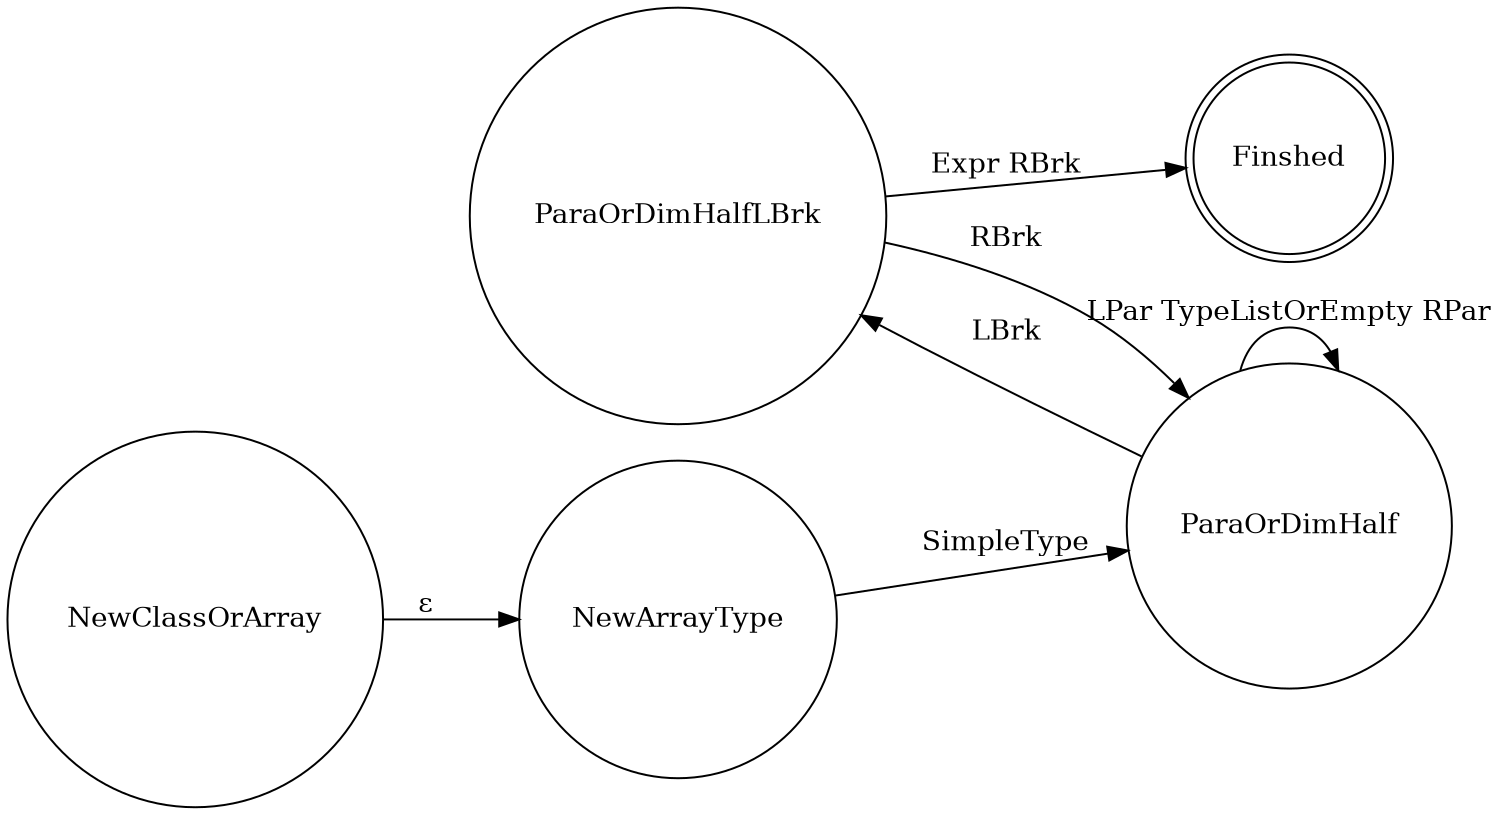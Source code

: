 digraph finite_state_machine {
	rankdir=LR;
	size="10,8"
	node [shape = doublecircle]; Finshed;
	node [shape = circle];
	NewClassOrArray -> NewArrayType [ label = "ε" ];
	NewArrayType -> ParaOrDimHalf [ label = "SimpleType" ];
	ParaOrDimHalf -> ParaOrDimHalf [ label = "LPar TypeListOrEmpty RPar" ];
	ParaOrDimHalf -> ParaOrDimHalfLBrk [ label = "LBrk" ];
	ParaOrDimHalfLBrk -> ParaOrDimHalf [ label = "RBrk" ];
	ParaOrDimHalfLBrk -> Finshed [ label = "Expr RBrk" ]
}